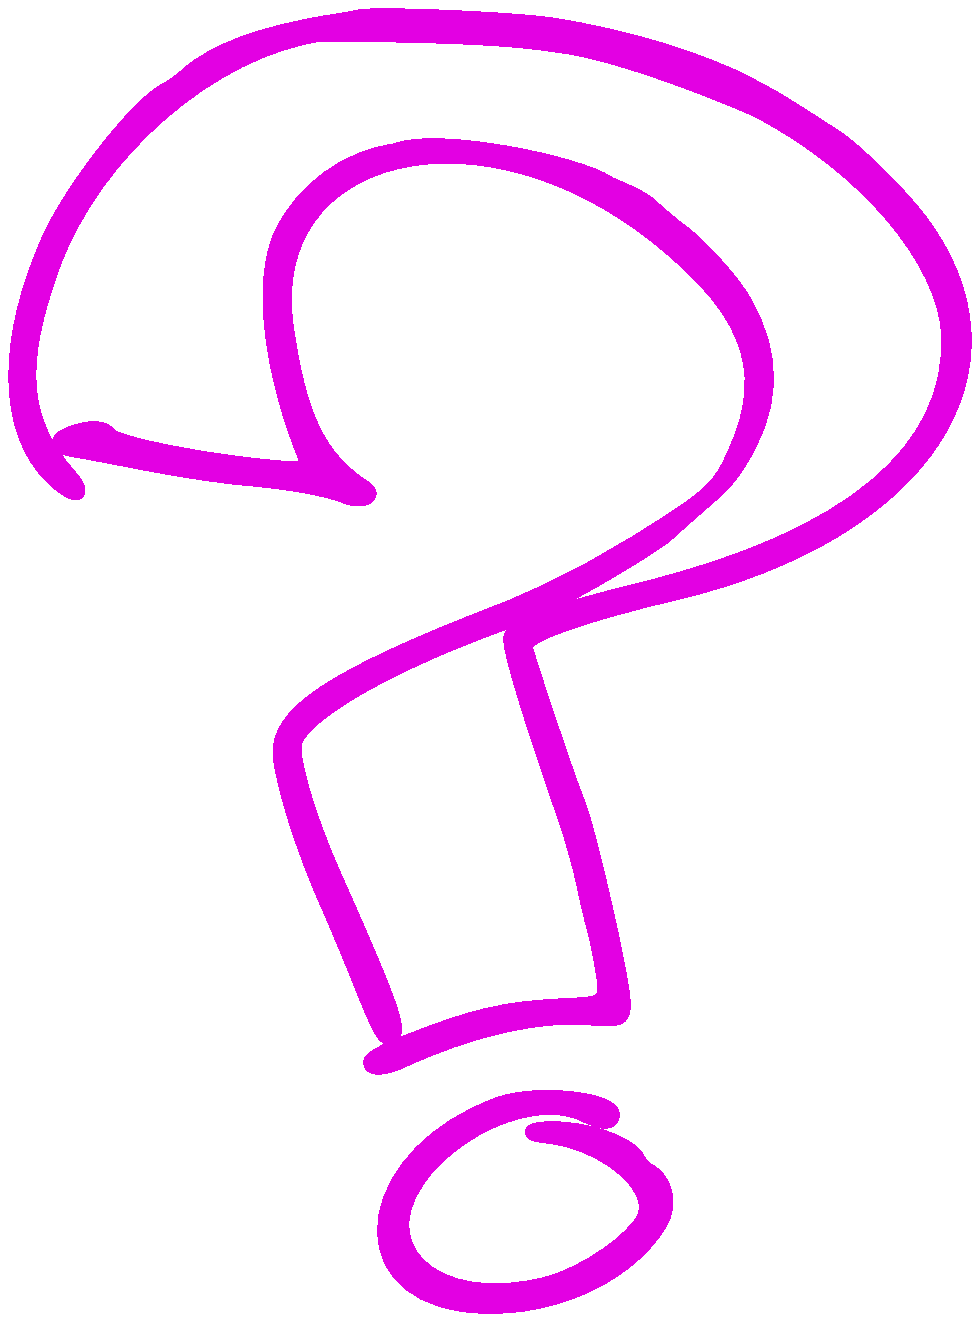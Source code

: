 % Converted from PostScript(TM) to MetaPost by pstoedit
% MetaPost backend contributed by Scott Pakin <pakin@uiuc.edu>
% pstoedit is Copyright (C) 1993 - 2003 Wolfgang Glunz <wglunz@pstoedit.net>

% Generate structured PostScript
prologues := 1;

% Display a given string with its *baseline* at a given location
% and with a given rotation angle
vardef showtext(expr origin)(expr angle)(expr string) =
  draw string infont defaultfont scaled defaultscale
    rotated angle shifted origin;
enddef;

beginfig(1);
linecap := butt;
linejoin := mitered;
color thisone;
thisone = 0.89(red+blue);
pickup pencircle scaled 5pt;
drawoptions( withcolor thisone );
filldraw (195,530.844)..controls (194,530.601) and (189.028,529.735)..(184.031,528.933)
	..controls (160.022,525.082) and (142.601,518.642)..(132.966,510.056)
	..controls (130.528,507.884) and (126.845,505.26)..(124.678,504.152)
	..controls (115.044,499.224) and (91.4084,469.097)..(83.408,451.547)
	..controls (66.5737,414.619) and (66.9285,381.467)..(84.3374,364.679)
	..controls (92.625,356.687) and (97.4766,357.767)..(90.2266,365.99)
	..controls (73.2048,385.297) and (71.7183,405.6)..(84.7207,441.188)
	..controls (99.7271,482.259) and (141.832,518.625)..(180.984,524.329)
	..controls (244.987,523.896) and (256.669,521.674)..(268.734,519.947)
	..controls (292.744,516.51) and (334.881,498.66)..(338.69,496.672)
	..controls (376.837,476.77) and (405.55,442.959)..(406.819,416.447)
	..controls (408.823,374.609) and (371.353,343.266)..(297.375,324.9)
	..controls (263.494,316.488) and (250.776,311.818)..(249.303,307.247)
	..controls (248.367,304.34) and (255.869,279.337)..(268.611,242.897)
	..controls (271.04,235.95) and (274.116,225.037)..(275.498,218.461)
	..controls (276.882,211.88) and (278.513,204.947)..(279.155,202.922)
	..controls (279.795,200.9) and (281.1,194.634)..(282.074,188.906)
	..controls (284.296,175.845) and (284.091,175.611)..(269.831,174.957)
	..controls (247.097,173.915) and (235.95,171.325)..(210.844,161.254)
	..controls (203.166,158.174) and (199.133,155.911)..(198.871,154.537)
	..controls (198.311,151.595) and (203.653,151.668)..(210.112,154.689)
	..controls (234.244,165.977) and (259.768,171.819)..(277.753,170.169)
	..controls (288.844,169.152) and (290.062,169.692)..(290.062,175.622)
	..controls (290.062,183.808) and (277.33,239.484)..(273.368,248.625)
	..controls (270.621,254.962) and (254.719,302.351)..(254.719,304.2)
	..controls (254.719,308) and (275.559,315.337)..(308.344,323.08)
	..controls (398.409,344.349) and (437.595,404.251)..(396.529,457.884)
	..controls (389.064,467.634) and (373.547,482.865)..(366.234,487.62)
	..controls (363.553,489.364) and (358.069,492.902)..(354.047,495.483)
	..controls (350.025,498.063) and (345.089,501.08)..(343.078,502.186)
	..controls (341.006,503.325) and (337.837,505.05)..(335.766,506.167)
	..controls (318.953,515.225) and (290.794,523.811)..(264.469,527.906)
	..controls (250.575,530.067) and (200.517,532.184)..(195,530.844)
	--cycle;
filldraw (207.919,482.644)
	..controls (190.49,480.417) and (174.226,468.547)..(166.644,452.522)
	..controls (158.769,435.876) and (162.565,402.675)..(176.05,370.256)
	..controls (176.557,369.037) and (176.421,368.062)..(175.744,368.062)
	..controls (155.391,368.062) and (107.786,376.341)..(104.962,380.372)
	..controls (103.031,383.127) and (97.9873,383.353)..(91.4062,380.979)
	..controls (85.0771,378.697) and (85.1904,375.807)..(91.6499,374.761)
	..controls (94.5247,374.296) and (106.519,372.042)..(118.219,369.769)
	..controls (129.919,367.496) and (145.874,365.09)..(153.562,364.439)
	..controls (169.65,363.078) and (183.916,360.511)..(190.247,357.837)
	..controls (195.853,355.469) and (201.463,358.246)..(196.95,361.155)
	..controls (180.512,371.751) and (173.322,386.587)..(168.735,419.372)
	..controls (159.784,483.356) and (238.737,502.071)..(302.372,451.048)
	..controls (337.594,422.807) and (344.183,400.627)..(327.098,367.819)
	...(309.562,351.174)
	...(245.578,316.83)
	..controls (184.519,293.169) and (164.516,279.869)..(166.279,264.103)
	..controls (167.475,253.397) and (174.636,230.831)..(182.406,213.281)
	..controls (186.11,204.913) and (192.253,190.247)..(196.036,180.74)
	..controls (200.934,168.431) and (203.485,163.419)..(204.872,163.382)
	..controls (210.979,163.217) and (208.414,171.112)..(186.009,221.447)
	..controls (176.46,242.897) and (170,265.054)..(171.867,269.953)
	..controls (175.621,279.807) and (203.287,295.989)..(240.094,309.859)
	..controls (247.162,312.523) and (254.8,315.411)..(257.156,316.313)
	..controls (266.722,319.972) and (293.962,335.564)..(305.053,343.729)
	..controls (323.095,360.133) and (325.242,360.506)..(330.599,368.428)
	..controls (344.446,388.903) and (345.294,408.567)..(333.207,428.878)
	..controls (328.783,436.312) and (317.602,448.621)..(310.659,453.7)
	..controls (308.208,455.492) and (303.286,459.626)..(299.508,463.064)
	..controls (295.364,466.834) and (285.776,470.003)..(284.456,470.93)
	..controls (273.975,478.287) and (222.257,488.798)..cycle;
filldraw (245.578,139.528)..controls (197.072,122.423) and (188.173,72.8887)..(232.537,66.9353)
	..controls (260.447,63.1902) and (291.088,75.9546)..(303.276,96.4031)
	..controls (307.416,103.35) and (305.387,112.123)..(298.837,115.594)
	..controls (297.619,116.24) and (295.869,118.219)..(294.9,120.047)
	..controls (292.05,125.425) and (276.291,130.802)..(263.981,130.596)
	..controls (255.572,130.456) and (254.418,128.462)..(262.275,127.647)
	..controls (282.75,125.524) and (301.914,109.731)..(297.378,98.7188)
	..controls (294.129,90.8328) and (276.047,78.313)..(262.884,74.8367)
	..controls (221.081,63.7959) and (195.092,89.2812)..(220.011,116.878)
	..controls (235.529,134.062) and (261.064,142.538)..(275.803,135.397)
	..controls (281.653,132.562) and (284.6,132.206)..(285.824,134.184)
	..controls (289.847,140.69) and (260.081,144.642)..(245.578,139.528)
	--cycle;
draw origin--(480,0)--(480,600)--(0,600) withcolor white;
endfig;
end
